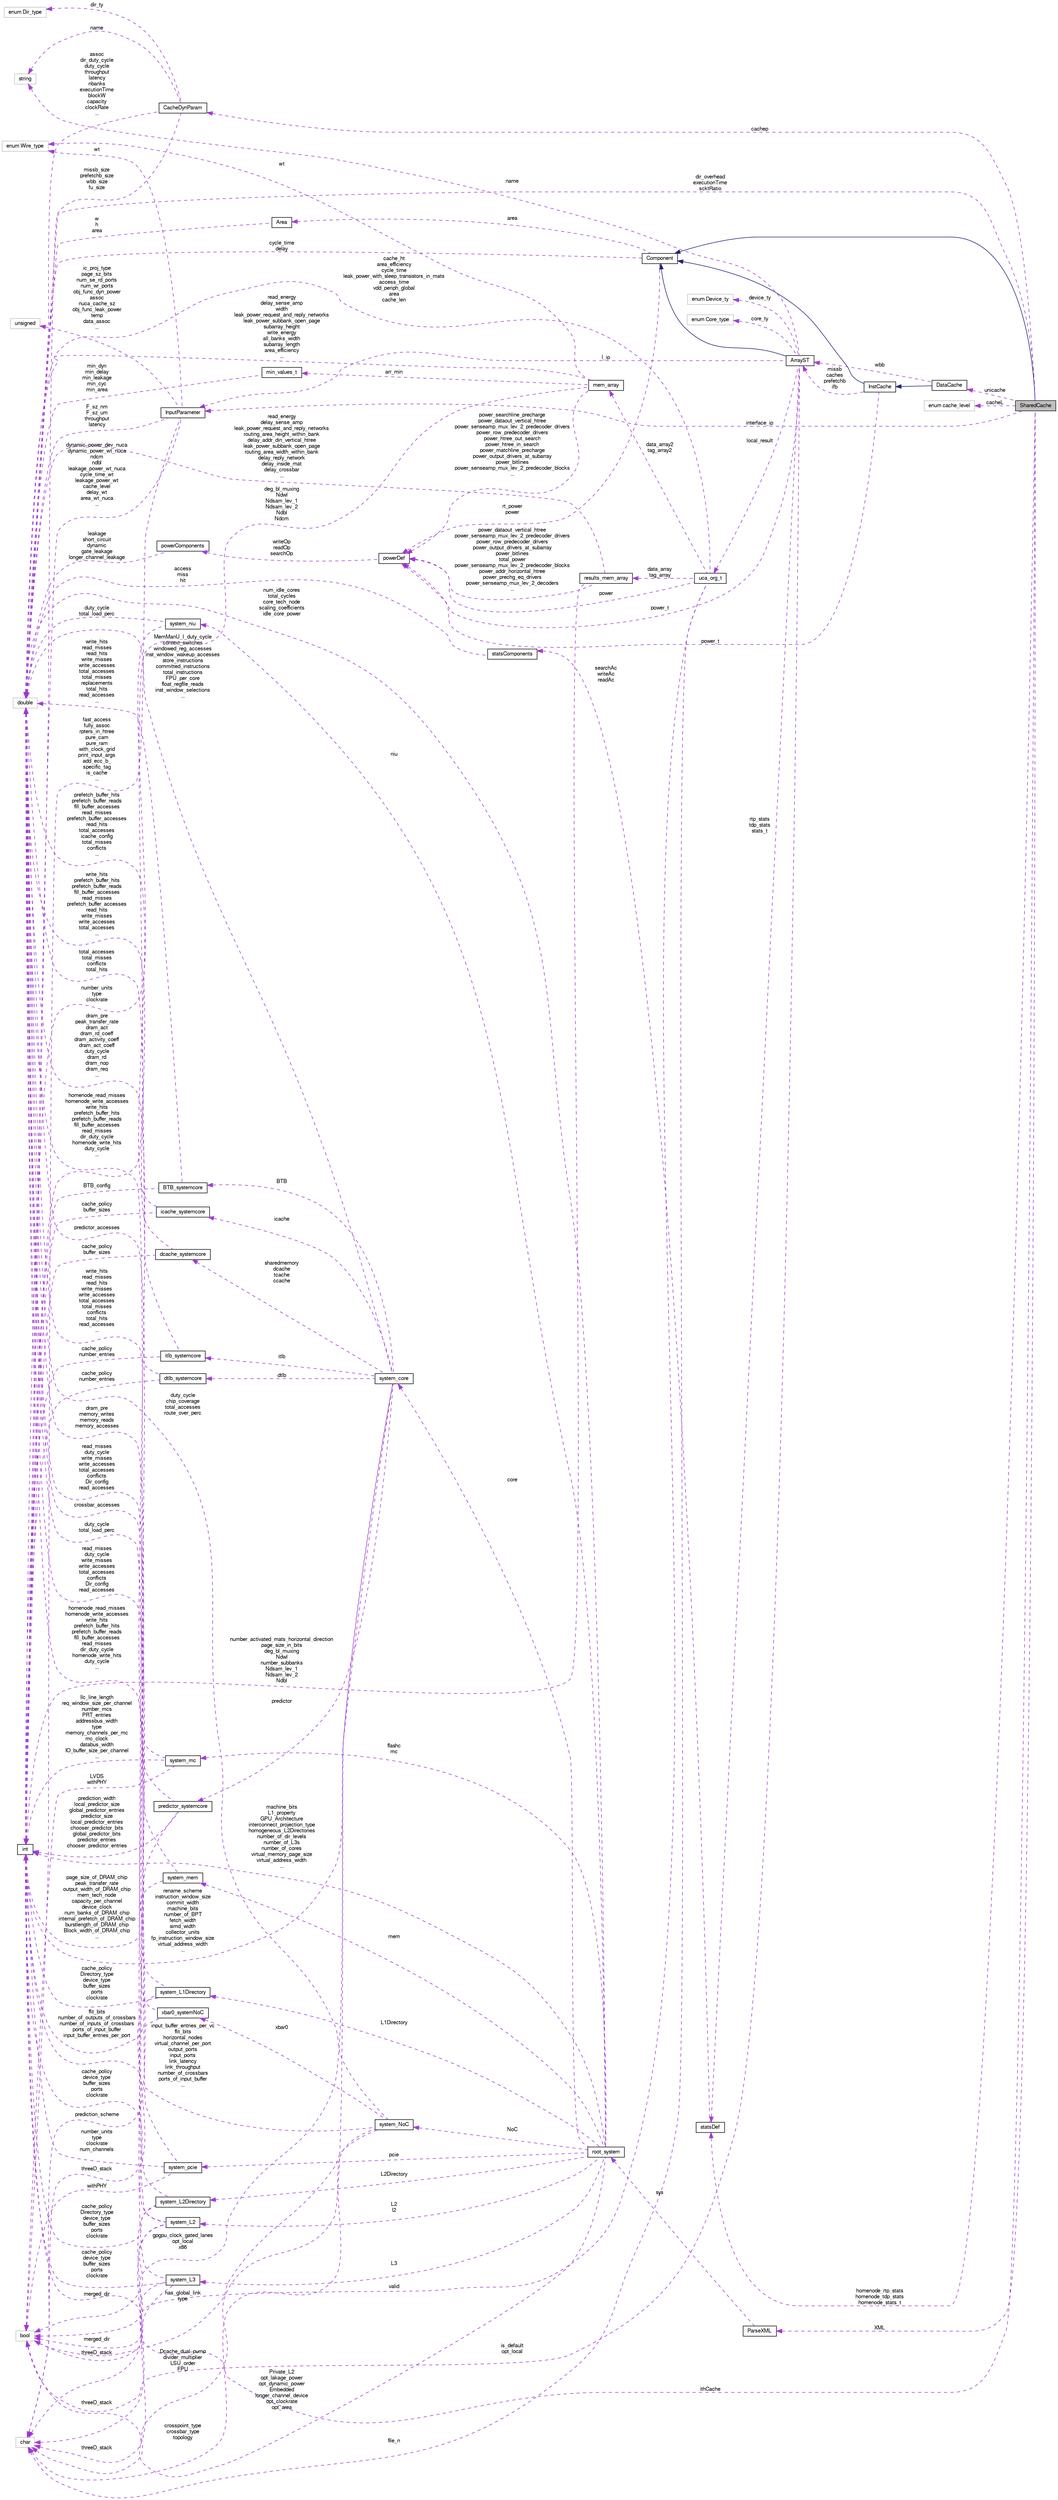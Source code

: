 digraph G
{
  bgcolor="transparent";
  edge [fontname="FreeSans",fontsize="10",labelfontname="FreeSans",labelfontsize="10"];
  node [fontname="FreeSans",fontsize="10",shape=record];
  rankdir=LR;
  Node1 [label="SharedCache",height=0.2,width=0.4,color="black", fillcolor="grey75", style="filled" fontcolor="black"];
  Node2 -> Node1 [dir=back,color="midnightblue",fontsize="10",style="solid",fontname="FreeSans"];
  Node2 [label="Component",height=0.2,width=0.4,color="black",URL="$classComponent.html"];
  Node3 -> Node2 [dir=back,color="darkorchid3",fontsize="10",style="dashed",label="cycle_time\ndelay",fontname="FreeSans"];
  Node3 [label="double",height=0.2,width=0.4,color="grey75"];
  Node4 -> Node2 [dir=back,color="darkorchid3",fontsize="10",style="dashed",label="rt_power\npower",fontname="FreeSans"];
  Node4 [label="powerDef",height=0.2,width=0.4,color="black",URL="$classpowerDef.html"];
  Node5 -> Node4 [dir=back,color="darkorchid3",fontsize="10",style="dashed",label="writeOp\nreadOp\nsearchOp",fontname="FreeSans"];
  Node5 [label="powerComponents",height=0.2,width=0.4,color="black",URL="$classpowerComponents.html"];
  Node3 -> Node5 [dir=back,color="darkorchid3",fontsize="10",style="dashed",label="leakage\nshort_circuit\ndynamic\ngate_leakage\nlonger_channel_leakage",fontname="FreeSans"];
  Node6 -> Node2 [dir=back,color="darkorchid3",fontsize="10",style="dashed",label="area",fontname="FreeSans"];
  Node6 [label="Area",height=0.2,width=0.4,color="black",URL="$classArea.html"];
  Node3 -> Node6 [dir=back,color="darkorchid3",fontsize="10",style="dashed",label="w\nh\narea",fontname="FreeSans"];
  Node7 -> Node1 [dir=back,color="darkorchid3",fontsize="10",style="dashed",label="cachep",fontname="FreeSans"];
  Node7 [label="CacheDynParam",height=0.2,width=0.4,color="black",URL="$classCacheDynParam.html"];
  Node3 -> Node7 [dir=back,color="darkorchid3",fontsize="10",style="dashed",label="assoc\ndir_duty_cycle\nduty_cycle\nthroughput\nlatency\nnbanks\nexecutionTime\nblockW\ncapacity\nclockRate\n...",fontname="FreeSans"];
  Node8 -> Node7 [dir=back,color="darkorchid3",fontsize="10",style="dashed",label="name",fontname="FreeSans"];
  Node8 [label="string",height=0.2,width=0.4,color="grey75"];
  Node9 -> Node7 [dir=back,color="darkorchid3",fontsize="10",style="dashed",label="missb_size\nprefetchb_size\nwbb_size\nfu_size",fontname="FreeSans"];
  Node9 [label="int",height=0.2,width=0.4,color="black",URL="$classint.html"];
  Node10 -> Node7 [dir=back,color="darkorchid3",fontsize="10",style="dashed",label="dir_ty",fontname="FreeSans"];
  Node10 [label="enum Dir_type",height=0.2,width=0.4,color="grey75"];
  Node3 -> Node1 [dir=back,color="darkorchid3",fontsize="10",style="dashed",label="dir_overhead\nexecutionTime\nscktRatio",fontname="FreeSans"];
  Node11 -> Node1 [dir=back,color="darkorchid3",fontsize="10",style="dashed",label="cacheL",fontname="FreeSans"];
  Node11 [label="enum cache_level",height=0.2,width=0.4,color="grey75"];
  Node12 -> Node1 [dir=back,color="darkorchid3",fontsize="10",style="dashed",label="homenode_rtp_stats\nhomenode_tdp_stats\nhomenode_stats_t",fontname="FreeSans"];
  Node12 [label="statsDef",height=0.2,width=0.4,color="black",URL="$classstatsDef.html"];
  Node13 -> Node12 [dir=back,color="darkorchid3",fontsize="10",style="dashed",label="searchAc\nwriteAc\nreadAc",fontname="FreeSans"];
  Node13 [label="statsComponents",height=0.2,width=0.4,color="black",URL="$classstatsComponents.html"];
  Node3 -> Node13 [dir=back,color="darkorchid3",fontsize="10",style="dashed",label="access\nmiss\nhit",fontname="FreeSans"];
  Node9 -> Node1 [dir=back,color="darkorchid3",fontsize="10",style="dashed",label="ithCache",fontname="FreeSans"];
  Node14 -> Node1 [dir=back,color="darkorchid3",fontsize="10",style="dashed",label="interface_ip",fontname="FreeSans"];
  Node14 [label="InputParameter",height=0.2,width=0.4,color="black",URL="$classInputParameter.html"];
  Node3 -> Node14 [dir=back,color="darkorchid3",fontsize="10",style="dashed",label="F_sz_nm\nF_sz_um\nthroughput\nlatency",fontname="FreeSans"];
  Node9 -> Node14 [dir=back,color="darkorchid3",fontsize="10",style="dashed",label="dynamic_power_dev_nuca\ndynamic_power_wt_nuca\nndcm\nndbl\nleakage_power_wt_nuca\ncycle_time_wt\nleakage_power_wt\ncache_level\ndelay_wt\narea_wt_nuca\n...",fontname="FreeSans"];
  Node15 -> Node14 [dir=back,color="darkorchid3",fontsize="10",style="dashed",label="fast_access\nfully_assoc\nrpters_in_htree\npure_cam\npure_ram\nwith_clock_grid\nprint_input_args\nadd_ecc_b_\nspecific_tag\nis_cache\n...",fontname="FreeSans"];
  Node15 [label="bool",height=0.2,width=0.4,color="grey75"];
  Node16 -> Node14 [dir=back,color="darkorchid3",fontsize="10",style="dashed",label="wt",fontname="FreeSans"];
  Node16 [label="enum Wire_type",height=0.2,width=0.4,color="grey75"];
  Node17 -> Node14 [dir=back,color="darkorchid3",fontsize="10",style="dashed",label="ic_proj_type\npage_sz_bits\nnum_se_rd_ports\nnum_wr_ports\nobj_func_dyn_power\nassoc\nnuca_cache_sz\nobj_func_leak_power\ntemp\ndata_assoc\n...",fontname="FreeSans"];
  Node17 [label="unsigned",height=0.2,width=0.4,color="grey75"];
  Node18 -> Node1 [dir=back,color="darkorchid3",fontsize="10",style="dashed",label="unicache",fontname="FreeSans"];
  Node18 [label="DataCache",height=0.2,width=0.4,color="black",URL="$classDataCache.html"];
  Node19 -> Node18 [dir=back,color="midnightblue",fontsize="10",style="solid",fontname="FreeSans"];
  Node19 [label="InstCache",height=0.2,width=0.4,color="black",URL="$classInstCache.html"];
  Node2 -> Node19 [dir=back,color="midnightblue",fontsize="10",style="solid",fontname="FreeSans"];
  Node20 -> Node19 [dir=back,color="darkorchid3",fontsize="10",style="dashed",label="missb\ncaches\nprefetchb\nifb",fontname="FreeSans"];
  Node20 [label="ArrayST",height=0.2,width=0.4,color="black",URL="$classArrayST.html"];
  Node2 -> Node20 [dir=back,color="midnightblue",fontsize="10",style="solid",fontname="FreeSans"];
  Node21 -> Node20 [dir=back,color="darkorchid3",fontsize="10",style="dashed",label="device_ty",fontname="FreeSans"];
  Node21 [label="enum Device_ty",height=0.2,width=0.4,color="grey75"];
  Node4 -> Node20 [dir=back,color="darkorchid3",fontsize="10",style="dashed",label="power_t",fontname="FreeSans"];
  Node22 -> Node20 [dir=back,color="darkorchid3",fontsize="10",style="dashed",label="local_result",fontname="FreeSans"];
  Node22 [label="uca_org_t",height=0.2,width=0.4,color="black",URL="$classuca__org__t.html"];
  Node3 -> Node22 [dir=back,color="darkorchid3",fontsize="10",style="dashed",label="cache_ht\narea_efficiency\ncycle_time\nleak_power_with_sleep_transistors_in_mats\naccess_time\nvdd_periph_global\narea\ncache_len",fontname="FreeSans"];
  Node23 -> Node22 [dir=back,color="darkorchid3",fontsize="10",style="dashed",label="file_n",fontname="FreeSans"];
  Node23 [label="char",height=0.2,width=0.4,color="grey75"];
  Node4 -> Node22 [dir=back,color="darkorchid3",fontsize="10",style="dashed",label="power",fontname="FreeSans"];
  Node24 -> Node22 [dir=back,color="darkorchid3",fontsize="10",style="dashed",label="data_array2\ntag_array2",fontname="FreeSans"];
  Node24 [label="mem_array",height=0.2,width=0.4,color="black",URL="$classmem__array.html"];
  Node3 -> Node24 [dir=back,color="darkorchid3",fontsize="10",style="dashed",label="read_energy\ndelay_sense_amp\nwidth\nleak_power_request_and_reply_networks\nleak_power_subbank_open_page\nsubarray_height\nwrite_energy\nall_banks_width\nsubarray_length\narea_efficiency\n...",fontname="FreeSans"];
  Node25 -> Node24 [dir=back,color="darkorchid3",fontsize="10",style="dashed",label="arr_min",fontname="FreeSans"];
  Node25 [label="min_values_t",height=0.2,width=0.4,color="black",URL="$classmin__values__t.html"];
  Node3 -> Node25 [dir=back,color="darkorchid3",fontsize="10",style="dashed",label="min_dyn\nmin_delay\nmin_leakage\nmin_cyc\nmin_area",fontname="FreeSans"];
  Node4 -> Node24 [dir=back,color="darkorchid3",fontsize="10",style="dashed",label="power_searchline_precharge\npower_dataout_vertical_htree\npower_senseamp_mux_lev_2_predecoder_drivers\npower_row_predecoder_drivers\npower_htree_out_search\npower_htree_in_search\npower_matchline_precharge\npower_output_drivers_at_subarray\npower_bitlines\npower_senseamp_mux_lev_2_predecoder_blocks\n...",fontname="FreeSans"];
  Node9 -> Node24 [dir=back,color="darkorchid3",fontsize="10",style="dashed",label="deg_bl_muxing\nNdwl\nNdsam_lev_1\nNdsam_lev_2\nNdbl\nNdcm",fontname="FreeSans"];
  Node16 -> Node24 [dir=back,color="darkorchid3",fontsize="10",style="dashed",label="wt",fontname="FreeSans"];
  Node26 -> Node22 [dir=back,color="darkorchid3",fontsize="10",style="dashed",label="data_array\ntag_array",fontname="FreeSans"];
  Node26 [label="results_mem_array",height=0.2,width=0.4,color="black",URL="$structresults__mem__array.html"];
  Node3 -> Node26 [dir=back,color="darkorchid3",fontsize="10",style="dashed",label="read_energy\ndelay_sense_amp\nleak_power_request_and_reply_networks\nrouting_area_height_within_bank\ndelay_addr_din_vertical_htree\nleak_power_subbank_open_page\nrouting_area_width_within_bank\ndelay_reply_network\ndelay_inside_mat\ndelay_crossbar\n...",fontname="FreeSans"];
  Node4 -> Node26 [dir=back,color="darkorchid3",fontsize="10",style="dashed",label="power_dataout_vertical_htree\npower_senseamp_mux_lev_2_predecoder_drivers\npower_row_predecoder_drivers\npower_output_drivers_at_subarray\npower_bitlines\ntotal_power\npower_senseamp_mux_lev_2_predecoder_blocks\npower_addr_horizontal_htree\npower_prechg_eq_drivers\npower_senseamp_mux_lev_2_decoders\n...",fontname="FreeSans"];
  Node9 -> Node26 [dir=back,color="darkorchid3",fontsize="10",style="dashed",label="number_activated_mats_horizontal_direction\npage_size_in_bits\ndeg_bl_muxing\nNdwl\nnumber_subbanks\nNdsam_lev_1\nNdsam_lev_2\nNdbl",fontname="FreeSans"];
  Node15 -> Node22 [dir=back,color="darkorchid3",fontsize="10",style="dashed",label="valid",fontname="FreeSans"];
  Node12 -> Node20 [dir=back,color="darkorchid3",fontsize="10",style="dashed",label="rtp_stats\ntdp_stats\nstats_t",fontname="FreeSans"];
  Node15 -> Node20 [dir=back,color="darkorchid3",fontsize="10",style="dashed",label="is_default\nopt_local",fontname="FreeSans"];
  Node8 -> Node20 [dir=back,color="darkorchid3",fontsize="10",style="dashed",label="name",fontname="FreeSans"];
  Node14 -> Node20 [dir=back,color="darkorchid3",fontsize="10",style="dashed",label="l_ip",fontname="FreeSans"];
  Node27 -> Node20 [dir=back,color="darkorchid3",fontsize="10",style="dashed",label="core_ty",fontname="FreeSans"];
  Node27 [label="enum Core_type",height=0.2,width=0.4,color="grey75"];
  Node4 -> Node19 [dir=back,color="darkorchid3",fontsize="10",style="dashed",label="power_t",fontname="FreeSans"];
  Node20 -> Node18 [dir=back,color="darkorchid3",fontsize="10",style="dashed",label="wbb",fontname="FreeSans"];
  Node28 -> Node1 [dir=back,color="darkorchid3",fontsize="10",style="dashed",label="XML",fontname="FreeSans"];
  Node28 [label="ParseXML",height=0.2,width=0.4,color="black",URL="$classParseXML.html"];
  Node29 -> Node28 [dir=back,color="darkorchid3",fontsize="10",style="dashed",label="sys",fontname="FreeSans"];
  Node29 [label="root_system",height=0.2,width=0.4,color="black",URL="$structroot__system.html"];
  Node30 -> Node29 [dir=back,color="darkorchid3",fontsize="10",style="dashed",label="L2\nl2",fontname="FreeSans"];
  Node30 [label="system_L2",height=0.2,width=0.4,color="black",URL="$structsystem__L2.html"];
  Node3 -> Node30 [dir=back,color="darkorchid3",fontsize="10",style="dashed",label="homenode_read_misses\nhomenode_write_accesses\nwrite_hits\nprefetch_buffer_hits\nprefetch_buffer_reads\nfill_buffer_accesses\nread_misses\ndir_duty_cycle\nhomenode_write_hits\nduty_cycle\n...",fontname="FreeSans"];
  Node23 -> Node30 [dir=back,color="darkorchid3",fontsize="10",style="dashed",label="threeD_stack",fontname="FreeSans"];
  Node9 -> Node30 [dir=back,color="darkorchid3",fontsize="10",style="dashed",label="cache_policy\ndevice_type\nbuffer_sizes\nports\nclockrate",fontname="FreeSans"];
  Node15 -> Node30 [dir=back,color="darkorchid3",fontsize="10",style="dashed",label="merged_dir",fontname="FreeSans"];
  Node31 -> Node29 [dir=back,color="darkorchid3",fontsize="10",style="dashed",label="L3",fontname="FreeSans"];
  Node31 [label="system_L3",height=0.2,width=0.4,color="black",URL="$structsystem__L3.html"];
  Node3 -> Node31 [dir=back,color="darkorchid3",fontsize="10",style="dashed",label="homenode_read_misses\nhomenode_write_accesses\nwrite_hits\nprefetch_buffer_hits\nprefetch_buffer_reads\nfill_buffer_accesses\nread_misses\ndir_duty_cycle\nhomenode_write_hits\nduty_cycle\n...",fontname="FreeSans"];
  Node23 -> Node31 [dir=back,color="darkorchid3",fontsize="10",style="dashed",label="threeD_stack",fontname="FreeSans"];
  Node9 -> Node31 [dir=back,color="darkorchid3",fontsize="10",style="dashed",label="cache_policy\ndevice_type\nbuffer_sizes\nports\nclockrate",fontname="FreeSans"];
  Node15 -> Node31 [dir=back,color="darkorchid3",fontsize="10",style="dashed",label="merged_dir",fontname="FreeSans"];
  Node3 -> Node29 [dir=back,color="darkorchid3",fontsize="10",style="dashed",label="num_idle_cores\ntotal_cycles\ncore_tech_node\nscaling_coefficients\nidle_core_power",fontname="FreeSans"];
  Node32 -> Node29 [dir=back,color="darkorchid3",fontsize="10",style="dashed",label="L2Directory",fontname="FreeSans"];
  Node32 [label="system_L2Directory",height=0.2,width=0.4,color="black",URL="$structsystem__L2Directory.html"];
  Node3 -> Node32 [dir=back,color="darkorchid3",fontsize="10",style="dashed",label="read_misses\nduty_cycle\nwrite_misses\nwrite_accesses\ntotal_accesses\nconflicts\nDir_config\nread_accesses",fontname="FreeSans"];
  Node23 -> Node32 [dir=back,color="darkorchid3",fontsize="10",style="dashed",label="threeD_stack",fontname="FreeSans"];
  Node9 -> Node32 [dir=back,color="darkorchid3",fontsize="10",style="dashed",label="cache_policy\nDirectory_type\ndevice_type\nbuffer_sizes\nports\nclockrate",fontname="FreeSans"];
  Node33 -> Node29 [dir=back,color="darkorchid3",fontsize="10",style="dashed",label="flashc\nmc",fontname="FreeSans"];
  Node33 [label="system_mc",height=0.2,width=0.4,color="black",URL="$structsystem__mc.html"];
  Node3 -> Node33 [dir=back,color="darkorchid3",fontsize="10",style="dashed",label="dram_pre\npeak_transfer_rate\ndram_act\ndram_rd_coeff\ndram_activity_coeff\ndram_act_coeff\nduty_cycle\ndram_rd\ndram_nop\ndram_req\n...",fontname="FreeSans"];
  Node9 -> Node33 [dir=back,color="darkorchid3",fontsize="10",style="dashed",label="llc_line_length\nreq_window_size_per_channel\nnumber_mcs\nPRT_entries\naddressbus_width\ntype\nmemory_channels_per_mc\nmc_clock\ndatabus_width\nIO_buffer_size_per_channel\n...",fontname="FreeSans"];
  Node15 -> Node33 [dir=back,color="darkorchid3",fontsize="10",style="dashed",label="LVDS\nwithPHY",fontname="FreeSans"];
  Node34 -> Node29 [dir=back,color="darkorchid3",fontsize="10",style="dashed",label="mem",fontname="FreeSans"];
  Node34 [label="system_mem",height=0.2,width=0.4,color="black",URL="$structsystem__mem.html"];
  Node3 -> Node34 [dir=back,color="darkorchid3",fontsize="10",style="dashed",label="dram_pre\nmemory_writes\nmemory_reads\nmemory_accesses",fontname="FreeSans"];
  Node9 -> Node34 [dir=back,color="darkorchid3",fontsize="10",style="dashed",label="page_size_of_DRAM_chip\npeak_transfer_rate\noutput_width_of_DRAM_chip\nmem_tech_node\ncapacity_per_channel\ndevice_clock\nnum_banks_of_DRAM_chip\ninternal_prefetch_of_DRAM_chip\nburstlength_of_DRAM_chip\nBlock_width_of_DRAM_chip\n...",fontname="FreeSans"];
  Node35 -> Node29 [dir=back,color="darkorchid3",fontsize="10",style="dashed",label="L1Directory",fontname="FreeSans"];
  Node35 [label="system_L1Directory",height=0.2,width=0.4,color="black",URL="$structsystem__L1Directory.html"];
  Node3 -> Node35 [dir=back,color="darkorchid3",fontsize="10",style="dashed",label="read_misses\nduty_cycle\nwrite_misses\nwrite_accesses\ntotal_accesses\nconflicts\nDir_config\nread_accesses",fontname="FreeSans"];
  Node23 -> Node35 [dir=back,color="darkorchid3",fontsize="10",style="dashed",label="threeD_stack",fontname="FreeSans"];
  Node9 -> Node35 [dir=back,color="darkorchid3",fontsize="10",style="dashed",label="cache_policy\nDirectory_type\ndevice_type\nbuffer_sizes\nports\nclockrate",fontname="FreeSans"];
  Node36 -> Node29 [dir=back,color="darkorchid3",fontsize="10",style="dashed",label="niu",fontname="FreeSans"];
  Node36 [label="system_niu",height=0.2,width=0.4,color="black",URL="$structsystem__niu.html"];
  Node3 -> Node36 [dir=back,color="darkorchid3",fontsize="10",style="dashed",label="duty_cycle\ntotal_load_perc",fontname="FreeSans"];
  Node9 -> Node36 [dir=back,color="darkorchid3",fontsize="10",style="dashed",label="number_units\ntype\nclockrate",fontname="FreeSans"];
  Node37 -> Node29 [dir=back,color="darkorchid3",fontsize="10",style="dashed",label="core",fontname="FreeSans"];
  Node37 [label="system_core",height=0.2,width=0.4,color="black",URL="$structsystem__core.html"];
  Node38 -> Node37 [dir=back,color="darkorchid3",fontsize="10",style="dashed",label="predictor",fontname="FreeSans"];
  Node38 [label="predictor_systemcore",height=0.2,width=0.4,color="black",URL="$structpredictor__systemcore.html"];
  Node3 -> Node38 [dir=back,color="darkorchid3",fontsize="10",style="dashed",label="predictor_accesses",fontname="FreeSans"];
  Node23 -> Node38 [dir=back,color="darkorchid3",fontsize="10",style="dashed",label="prediction_scheme",fontname="FreeSans"];
  Node9 -> Node38 [dir=back,color="darkorchid3",fontsize="10",style="dashed",label="prediction_width\nlocal_predictor_size\nglobal_predictor_entries\npredictor_size\nlocal_predictor_entries\nchooser_predictor_bits\nglobal_predictor_bits\npredictor_entries\nchooser_predictor_entries",fontname="FreeSans"];
  Node39 -> Node37 [dir=back,color="darkorchid3",fontsize="10",style="dashed",label="BTB",fontname="FreeSans"];
  Node39 [label="BTB_systemcore",height=0.2,width=0.4,color="black",URL="$structBTB__systemcore.html"];
  Node3 -> Node39 [dir=back,color="darkorchid3",fontsize="10",style="dashed",label="write_hits\nread_misses\nread_hits\nwrite_misses\nwrite_accesses\ntotal_accesses\ntotal_misses\nreplacements\ntotal_hits\nread_accesses\n...",fontname="FreeSans"];
  Node9 -> Node39 [dir=back,color="darkorchid3",fontsize="10",style="dashed",label="BTB_config",fontname="FreeSans"];
  Node3 -> Node37 [dir=back,color="darkorchid3",fontsize="10",style="dashed",label="MemManU_I_duty_cycle\ncontext_switches\nwindowed_reg_accesses\ninst_window_wakeup_accesses\nstore_instructions\ncommitted_instructions\ntotal_instructions\nFPU_per_core\nfloat_regfile_reads\ninst_window_selections\n...",fontname="FreeSans"];
  Node40 -> Node37 [dir=back,color="darkorchid3",fontsize="10",style="dashed",label="itlb",fontname="FreeSans"];
  Node40 [label="itlb_systemcore",height=0.2,width=0.4,color="black",URL="$structitlb__systemcore.html"];
  Node3 -> Node40 [dir=back,color="darkorchid3",fontsize="10",style="dashed",label="total_accesses\ntotal_misses\nconflicts\ntotal_hits",fontname="FreeSans"];
  Node9 -> Node40 [dir=back,color="darkorchid3",fontsize="10",style="dashed",label="cache_policy\nnumber_entries",fontname="FreeSans"];
  Node41 -> Node37 [dir=back,color="darkorchid3",fontsize="10",style="dashed",label="icache",fontname="FreeSans"];
  Node41 [label="icache_systemcore",height=0.2,width=0.4,color="black",URL="$structicache__systemcore.html"];
  Node3 -> Node41 [dir=back,color="darkorchid3",fontsize="10",style="dashed",label="prefetch_buffer_hits\nprefetch_buffer_reads\nfill_buffer_accesses\nread_misses\nprefetch_buffer_accesses\nread_hits\ntotal_accesses\nicache_config\ntotal_misses\nconflicts\n...",fontname="FreeSans"];
  Node9 -> Node41 [dir=back,color="darkorchid3",fontsize="10",style="dashed",label="cache_policy\nbuffer_sizes",fontname="FreeSans"];
  Node23 -> Node37 [dir=back,color="darkorchid3",fontsize="10",style="dashed",label="Dcache_dual_pump\ndivider_multiplier\nLSU_order\nFPU",fontname="FreeSans"];
  Node9 -> Node37 [dir=back,color="darkorchid3",fontsize="10",style="dashed",label="rename_scheme\ninstruction_window_size\ncommit_width\nmachine_bits\nnumber_of_BPT\nfetch_width\nsimd_width\ncollector_units\nfp_instruction_window_size\nvirtual_address_width\n...",fontname="FreeSans"];
  Node42 -> Node37 [dir=back,color="darkorchid3",fontsize="10",style="dashed",label="sharedmemory\ndcache\ntcache\nccache",fontname="FreeSans"];
  Node42 [label="dcache_systemcore",height=0.2,width=0.4,color="black",URL="$structdcache__systemcore.html"];
  Node3 -> Node42 [dir=back,color="darkorchid3",fontsize="10",style="dashed",label="write_hits\nprefetch_buffer_hits\nprefetch_buffer_reads\nfill_buffer_accesses\nread_misses\nprefetch_buffer_accesses\nread_hits\nwrite_misses\nwrite_accesses\ntotal_accesses\n...",fontname="FreeSans"];
  Node9 -> Node42 [dir=back,color="darkorchid3",fontsize="10",style="dashed",label="cache_policy\nbuffer_sizes",fontname="FreeSans"];
  Node15 -> Node37 [dir=back,color="darkorchid3",fontsize="10",style="dashed",label="gpgpu_clock_gated_lanes\nopt_local\nx86",fontname="FreeSans"];
  Node43 -> Node37 [dir=back,color="darkorchid3",fontsize="10",style="dashed",label="dtlb",fontname="FreeSans"];
  Node43 [label="dtlb_systemcore",height=0.2,width=0.4,color="black",URL="$structdtlb__systemcore.html"];
  Node3 -> Node43 [dir=back,color="darkorchid3",fontsize="10",style="dashed",label="write_hits\nread_misses\nread_hits\nwrite_misses\nwrite_accesses\ntotal_accesses\ntotal_misses\nconflicts\ntotal_hits\nread_accesses\n...",fontname="FreeSans"];
  Node9 -> Node43 [dir=back,color="darkorchid3",fontsize="10",style="dashed",label="cache_policy\nnumber_entries",fontname="FreeSans"];
  Node9 -> Node29 [dir=back,color="darkorchid3",fontsize="10",style="dashed",label="machine_bits\nL1_property\nGPU_Architecture\ninterconnect_projection_type\nhomogeneous_L2Directories\nnumber_of_dir_levels\nnumber_of_L3s\nnumber_of_cores\nvirtual_memory_page_size\nvirtual_address_width\n...",fontname="FreeSans"];
  Node15 -> Node29 [dir=back,color="darkorchid3",fontsize="10",style="dashed",label="Private_L2\nopt_lakage_power\nopt_dynamic_power\nEmbedded\nlonger_channel_device\nopt_clockrate\nopt_area",fontname="FreeSans"];
  Node44 -> Node29 [dir=back,color="darkorchid3",fontsize="10",style="dashed",label="NoC",fontname="FreeSans"];
  Node44 [label="system_NoC",height=0.2,width=0.4,color="black",URL="$structsystem__NoC.html"];
  Node3 -> Node44 [dir=back,color="darkorchid3",fontsize="10",style="dashed",label="duty_cycle\nchip_coverage\ntotal_accesses\nroute_over_perc",fontname="FreeSans"];
  Node23 -> Node44 [dir=back,color="darkorchid3",fontsize="10",style="dashed",label="crosspoint_type\ncrossbar_type\ntopology",fontname="FreeSans"];
  Node9 -> Node44 [dir=back,color="darkorchid3",fontsize="10",style="dashed",label="input_buffer_entries_per_vc\nflit_bits\nhorizontal_nodes\nvirtual_channel_per_port\noutput_ports\ninput_ports\nlink_latency\nlink_throughput\nnumber_of_crossbars\nports_of_input_buffer\n...",fontname="FreeSans"];
  Node15 -> Node44 [dir=back,color="darkorchid3",fontsize="10",style="dashed",label="has_global_link\ntype",fontname="FreeSans"];
  Node45 -> Node44 [dir=back,color="darkorchid3",fontsize="10",style="dashed",label="xbar0",fontname="FreeSans"];
  Node45 [label="xbar0_systemNoC",height=0.2,width=0.4,color="black",URL="$structxbar0__systemNoC.html"];
  Node3 -> Node45 [dir=back,color="darkorchid3",fontsize="10",style="dashed",label="crossbar_accesses",fontname="FreeSans"];
  Node9 -> Node45 [dir=back,color="darkorchid3",fontsize="10",style="dashed",label="flit_bits\nnumber_of_outputs_of_crossbars\nnumber_of_inputs_of_crossbars\nports_of_input_buffer\ninput_buffer_entries_per_port",fontname="FreeSans"];
  Node46 -> Node29 [dir=back,color="darkorchid3",fontsize="10",style="dashed",label="pcie",fontname="FreeSans"];
  Node46 [label="system_pcie",height=0.2,width=0.4,color="black",URL="$structsystem__pcie.html"];
  Node3 -> Node46 [dir=back,color="darkorchid3",fontsize="10",style="dashed",label="duty_cycle\ntotal_load_perc",fontname="FreeSans"];
  Node9 -> Node46 [dir=back,color="darkorchid3",fontsize="10",style="dashed",label="number_units\ntype\nclockrate\nnum_channels",fontname="FreeSans"];
  Node15 -> Node46 [dir=back,color="darkorchid3",fontsize="10",style="dashed",label="withPHY",fontname="FreeSans"];
}
